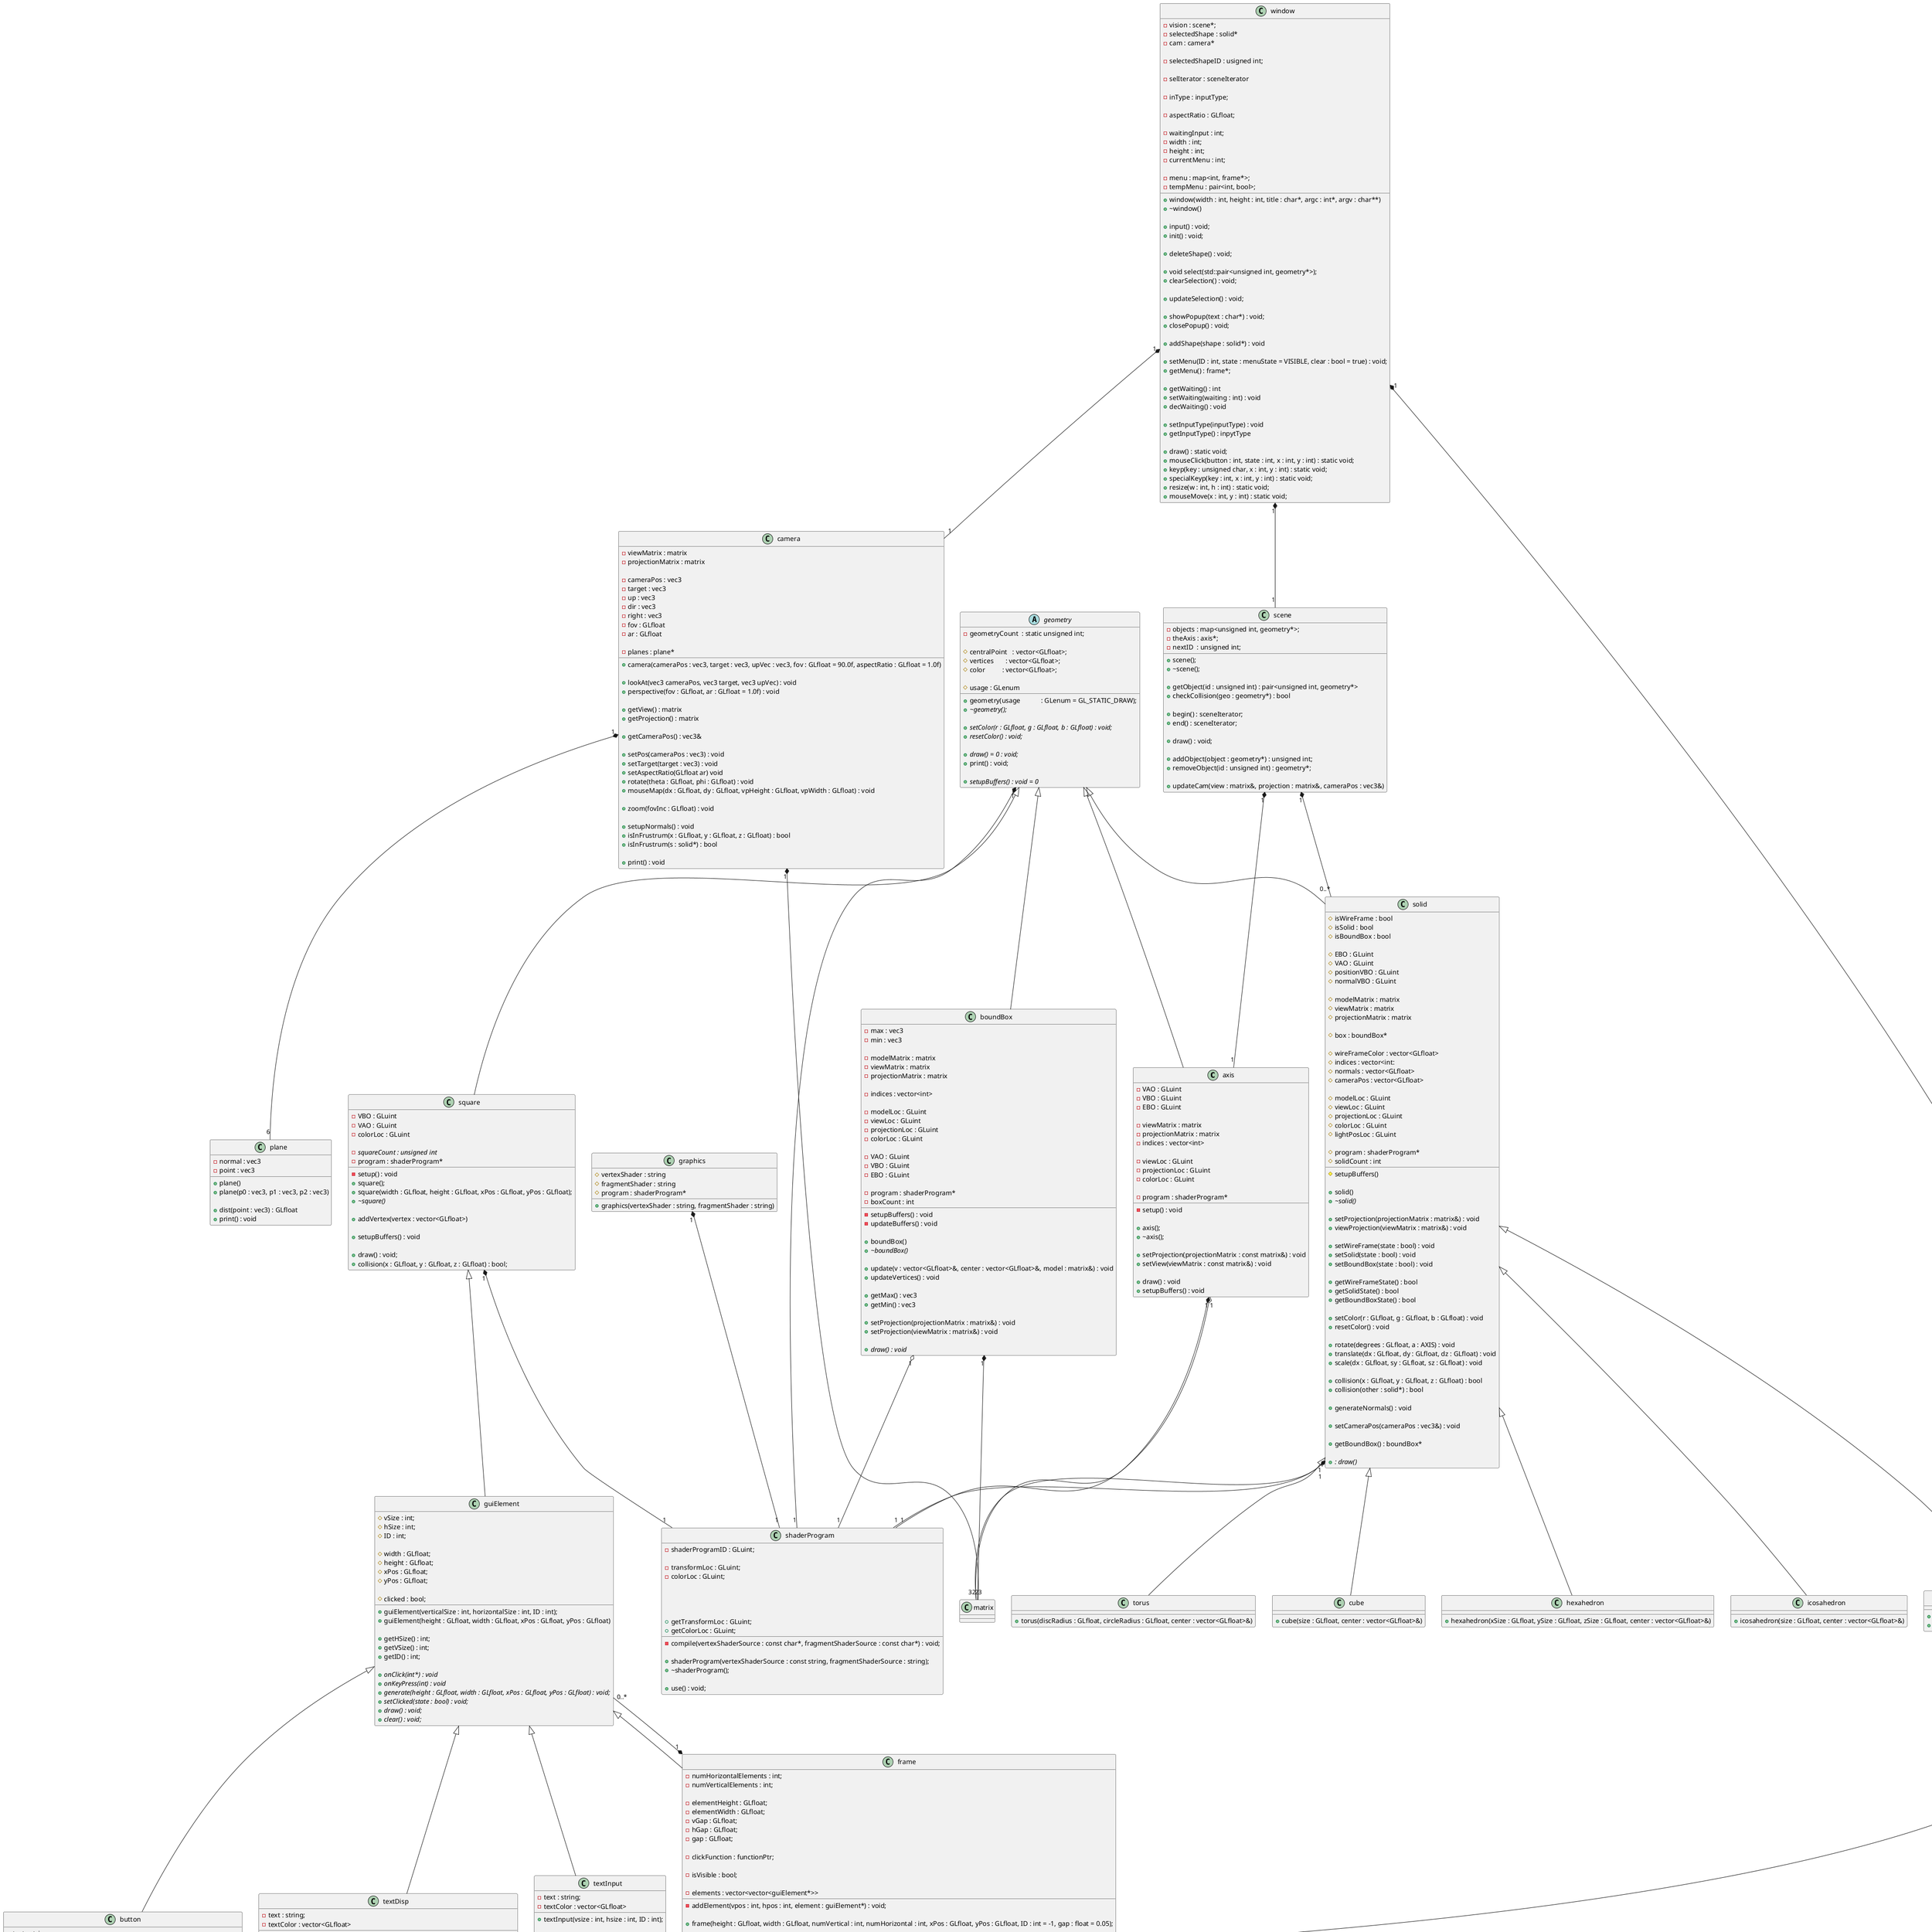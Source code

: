 @startuml OpenGL_SL

class axis extends geometry{
    - VAO : GLuint
    - VBO : GLuint
    - EBO : GLuint

    - viewMatrix : matrix
    - projectionMatrix : matrix
    - indices : vector<int>

    - viewLoc : GLuint
    - projectionLoc : GLuint
    - colorLoc : GLuint

    - program : shaderProgram*

    - setup() : void

    + axis();
    + ~axis();

    + setProjection(projectionMatrix : const matrix&) : void
    + setView(viewMatrix : const matrix&) : void

    + draw() : void
    + setupBuffers() : void

}
axis "1" *-- "2" matrix
axis "1" o-- "1" shaderProgram

class boundBox extends geometry{
    - max : vec3
    - min : vec3
    
    - modelMatrix : matrix
    - viewMatrix : matrix
    - projectionMatrix : matrix

    - indices : vector<int>

    - modelLoc : GLuint
    - viewLoc : GLuint
    - projectionLoc : GLuint
    - colorLoc : GLuint

    - VAO : GLuint
    - VBO : GLuint
    - EBO : GLuint

    - program : shaderProgram*
    - boxCount : int

    - setupBuffers() : void
    - updateBuffers() : void

    + boundBox() 
    + {abstract} ~boundBox()

    + update(v : vector<GLfloat>&, center : vector<GLfloat>&, model : matrix&) : void
    + updateVertices() : void

    + getMax() : vec3
    + getMin() : vec3

    + setProjection(projectionMatrix : matrix&) : void
    + setProjection(viewMatrix : matrix&) : void

    + {abstract} draw() : void
}
boundBox "1" *-- "3" matrix
boundBox "1" o-- "1" shaderProgram

class plane {
    - normal : vec3
    - point : vec3

    + plane() 
    + plane(p0 : vec3, p1 : vec3, p2 : vec3)

    + dist(point : vec3) : GLfloat
    + print() : void
}

class camera {
    - viewMatrix : matrix
    - projectionMatrix : matrix

    - cameraPos : vec3
    - target : vec3 
    - up : vec3 
    - dir : vec3 
    - right : vec3 
    - fov : GLfloat 
    - ar : GLfloat

    - planes : plane*

    + camera(cameraPos : vec3, target : vec3, upVec : vec3, fov : GLfloat = 90.0f, aspectRatio : GLfloat = 1.0f)
    
    + lookAt(vec3 cameraPos, vec3 target, vec3 upVec) : void
    + perspective(fov : GLfloat, ar : GLfloat = 1.0f) : void
   
    + getView() : matrix 
    + getProjection() : matrix

    + getCameraPos() : vec3&

    + setPos(cameraPos : vec3) : void
    + setTarget(target : vec3) : void
    + setAspectRatio(GLfloat ar) void
    + rotate(theta : GLfloat, phi : GLfloat) : void
    + mouseMap(dx : GLfloat, dy : GLfloat, vpHeight : GLfloat, vpWidth : GLfloat) : void

    + zoom(fovInc : GLfloat) : void

    + setupNormals() : void 
    + isInFrustrum(x : GLfloat, y : GLfloat, z : GLfloat) : bool
    + isInFrustrum(s : solid*) : bool

    + print() : void

}
camera "1" *-- "2" matrix
camera "1" *-- "6" plane

class graphics {
    # vertexShader : string
    # fragmentShader : string
    # program : shaderProgram*

    + graphics(vertexShader : string, fragmentShader : string)
}
graphics "1" *-- "1" shaderProgram


abstract class geometry {
    - geometryCount  : static unsigned int;

    # centralPoint   : vector<GLfloat>;
    # vertices       : vector<GLfloat>;
    # color          : vector<GLfloat>; 

    # usage : GLenum        

    + geometry(usage            : GLenum = GL_STATIC_DRAW);    
    + {abstract} ~geometry();

    + {abstract} setColor(r : GLfloat, g : GLfloat, b : GLfloat) : void;
    + {abstract} resetColor() : void;

    + {abstract} draw() = 0 : void;
    + print() : void;

    + {abstract} setupBuffers() : void = 0
}


class scene {
    - objects : map<unsigned int, geometry*>;
    - theAxis : axis*;
    - nextID  : unsigned int;

    + scene();
    + ~scene();
    
    + getObject(id : unsigned int) : pair<unsigned int, geometry*>
    + checkCollision(geo : geometry*) : bool

    + begin() : sceneIterator;
    + end() : sceneIterator;

    + draw() : void;

    + addObject(object : geometry*) : unsigned int;
    + removeObject(id : unsigned int) : geometry*;    

    + updateCam(view : matrix&, projection : matrix&, cameraPos : vec3&)
}
scene "1"  *-- "0..*" solid
scene "1" *-- "1" axis

class shaderProgram {
    - shaderProgramID : GLuint;
    
    - transformLoc : GLuint;
    - colorLoc : GLuint;

    - compile(vertexShaderSource : const char*, fragmentShaderSource : const char*) : void;

    + shaderProgram(vertexShaderSource : const string, fragmentShaderSource : string);
    + ~shaderProgram(); 

    + use() : void;

    + getTransformLoc : GLuint;
    + getColorLoc : GLuint;
}
geometry "1" *-- "1" shaderProgram

class solid extends geometry {
    # isWireFrame : bool
    # isSolid : bool
    # isBoundBox : bool

    # EBO : GLuint
    # VAO : GLuint
    # positionVBO : GLuint
    # normalVBO : GLuint

    # modelMatrix : matrix
    # viewMatrix : matrix
    # projectionMatrix : matrix

    # box : boundBox*

    # wireFrameColor : vector<GLfloat>
    # indices : vector<int:
    # normals : vector<GLfloat>
    # cameraPos : vector<GLfloat>

    # modelLoc : GLuint 
    # viewLoc : GLuint 
    # projectionLoc : GLuint 
    # colorLoc : GLuint 
    # lightPosLoc : GLuint 

    # program : shaderProgram*
    # solidCount : int

    # setupBuffers()

    + solid()
    + {abstract} ~solid()

    + setProjection(projectionMatrix : matrix&) : void
    + viewProjection(viewMatrix : matrix&) : void

    + setWireFrame(state : bool) : void
    + setSolid(state : bool) : void
    + setBoundBox(state : bool) : void

    + getWireFrameState() : bool 
    + getSolidState() : bool 
    + getBoundBoxState() : bool 

    + setColor(r : GLfloat, g : GLfloat, b : GLfloat) : void
    + resetColor() : void

    + rotate(degrees : GLfloat, a : AXIS) : void
    + translate(dx : GLfloat, dy : GLfloat, dz : GLfloat) : void
    + scale(dx : GLfloat, sy : GLfloat, sz : GLfloat) : void

    + collision(x : GLfloat, y : GLfloat, z : GLfloat) : bool
    + collision(other : solid*) : bool

    + generateNormals() : void
    
    + setCameraPos(cameraPos : vec3&) : void

    + getBoundBox() : boundBox*

    + {abstract} : draw()
}
solid "1" *-- "1" shaderProgram
solid "1" *-- "3" matrix

class cube extends solid {
    + cube(size : GLfloat, center : vector<GLfloat>&)
}

class hexahedron extends solid {
    + hexahedron(xSize : GLfloat, ySize : GLfloat, zSize : GLfloat, center : vector<GLfloat>&)
}

class icosahedron extends solid {
    + icosahedron(size : GLfloat, center : vector<GLfloat>&)
}

class icosphere extends solid {
    + icosphere(radius : GLfloat, center : vector<GLfloat>&)
    + subdivide(depth : int) : void
}

class torus extends solid {
    + torus(discRadius : GLfloat, circleRadius : GLfloat, center : vector<GLfloat>&)
}
class square extends geometry {
    - setup() : void
    
    - VBO : GLuint
    - VAO : GLuint
    - colorLoc : GLuint

    - {abstract} squareCount : unsigned int
    - program : shaderProgram*

    + square();
    + square(width : GLfloat, height : GLfloat, xPos : GLfloat, yPos : GLfloat);
    + {abstract} ~square()

    + addVertex(vertex : vector<GLfloat>) 

    + setupBuffers() : void

    + draw() : void;
    + collision(x : GLfloat, y : GLfloat, z : GLfloat) : bool;
}    
square "1" *-- "1" shaderProgram


class guiElement extends square {
    # vSize : int;
    # hSize : int;
    # ID : int;

    # width : GLfloat;
    # height : GLfloat;
    # xPos : GLfloat;
    # yPos : GLfloat;

    # clicked : bool;

    + guiElement(verticalSize : int, horizontalSize : int, ID : int);
    + guiElement(height : GLfloat, width : GLfloat, xPos : GLfloat, yPos : GLfloat)

    + getHSize() : int;
    + getVSize() : int;
    + getID() : int;

    + {abstract} onClick(int*) : void
    + {abstract} onKeyPress(int) : void
    + {abstract} generate(height : GLfloat, width : GLfloat, xPos : GLfloat, yPos : GLfloat) : void;
    + {abstract} setClicked(state : bool) : void;
    + {abstract} draw() : void;
    + {abstract} clear() : void;
}

class frame extends guiElement {
    - numHorizontalElements : int;
    - numVerticalElements : int;

    - elementHeight : GLfloat;
    - elementWidth : GLfloat;
    - vGap : GLfloat;
    - hGap : GLfloat;
    - gap : GLfloat;

    - clickFunction : functionPtr;

    - isVisible : bool;

    - elements : vector<vector<guiElement*>>

    - addElement(vpos : int, hpos : int, element : guiElement*) : void;

    + frame(height : GLfloat, width : GLfloat, numVertical : int, numHorizontal : int, xPos : GLfloat, yPos : GLfloat, ID : int = -1, gap : float = 0.05);
    
    + show() : void;
    + draw() : void;
    + hide() : void;
    + generate() : void;

    + addButton(vpos : int, hpos : int, vsize : int, hsize : int, ID : int, text : const char*) : void;
    + addButton(vpos : int, hpos : int, vsize : int, hsize : int, ID : int, text : const char*, color : vector<GLfloat>) : void;
    + addToggleButton(vpos : int, hpos : int, vsize : int, hsize : int, ID : int, state : bool) : void;
    
    + addText(vpos : int, hpos : int, vsize : int, hsize : int, ID : int, text : const char*) : void;
    + addTextInput(vpos : int, hpos : int, vsize : int, hsize : int, ID : int) : void;

    + addClickFunction(fun : functionPtr) : void;

    + clear() : void;
    + keyPress(key : int);
    + mouseClick(button : int, state : int, xpos : GLfloat, yPos : GLfloat) : int;

    + visible() : bool;
    + getState(ID : int) : bool;
    + setState(ID : int, state : bool) : void;

    + getTextInput(ID : int) : string;
    + getElement(ID : int) : guiElement*;

}
frame "1" *-- "0..*" guiElement

class textDisp extends guiElement {
    - text : string;
    - textColor : vector<GLfloat>

    + textDisp(vsize : int, hsize : int, ID : int, text : const char*, color : vector<GLfloat>);
    + textDisp(vsize : int, hsize : int, ID : int, text : const char*);

    + onClick(fun : functionPtr) : void;
    
    + setTextColor(r : GLfloat, g : GLfloat, b : GLfloat) : void;
    + setText(text : const char*) : void;

    + draw() : void;
}

class textInput extends guiElement {
    - text : string;
    - textColor : vector<GLfloat>

    + textInput(vsize : int, hsize : int, ID : int);

    + getText() : string;

    + onKeyPress(int) : void;
    + onClick(fun : functionPtr) : void;
    + addChar(character : char) : void;
    + deleteChar() : void;
    
    + draw() : void;
    + clear() : void;

    + setClicked(state : bool) : void;
}

class button extends guiElement {
    - text : string;
    - color : vector<GLfloat>

    + button(vsize : int, hsize : int, ID : int, status : bool, color : vector<GLfloat>);
    + button(vsize : int, hsize : int, ID : int, status : bool);

    + setText(const char*) : void;
    + draw() : void;
}

class toggleButton extends button {
    - state : bool;

    + toggleButton(vsize : int, hsize : int, ID : int, status : bool);

    + getState() : bool : void;
    + setState(state : bool) : void;

    + onClick(fun : functionPtr) : void;
    
    + toggle() : void;
}

class window {
    - vision : scene*;
    - selectedShape : solid*
    - cam : camera*
    
    - selectedShapeID : usigned int;

    - selIterator : sceneIterator

    - inType : inputType;

    - aspectRatio : GLfloat;
    
    - waitingInput : int;
    - width : int;
    - height : int;
    - currentMenu : int;

    - menu : map<int, frame*>;
    - tempMenu : pair<int, bool>;

    + window(width : int, height : int, title : char*, argc : int*, argv : char**)
    + ~window()

    + input() : void;
    + init() : void;

    + deleteShape() : void;
    
    + void select(std::pair<unsigned int, geometry*>);
    + clearSelection() : void;

    + updateSelection() : void;

    + showPopup(text : char*) : void;
    + closePopup() : void;

    + addShape(shape : solid*) : void

    + setMenu(ID : int, state : menuState = VISIBLE, clear : bool = true) : void;
    + getMenu() : frame*;

    + getWaiting() : int
    + setWaiting(waiting : int) : void
    + decWaiting() : void

    + setInputType(inputType) : void
    + getInputType() : inpytType

    + draw() : static void;
    + mouseClick(button : int, state : int, x : int, y : int) : static void;
    + keyp(key : unsigned char, x : int, y : int) : static void;
    + specialKeyp(key : int, x : int, y : int) : static void;
    + resize(w : int, h : int) : static void;
    + mouseMove(x : int, y : int) : static void;
}
window "1" *-- "1" scene
window "1" *-- "1" camera
window "1" *-- "0..*" frame


@enduml